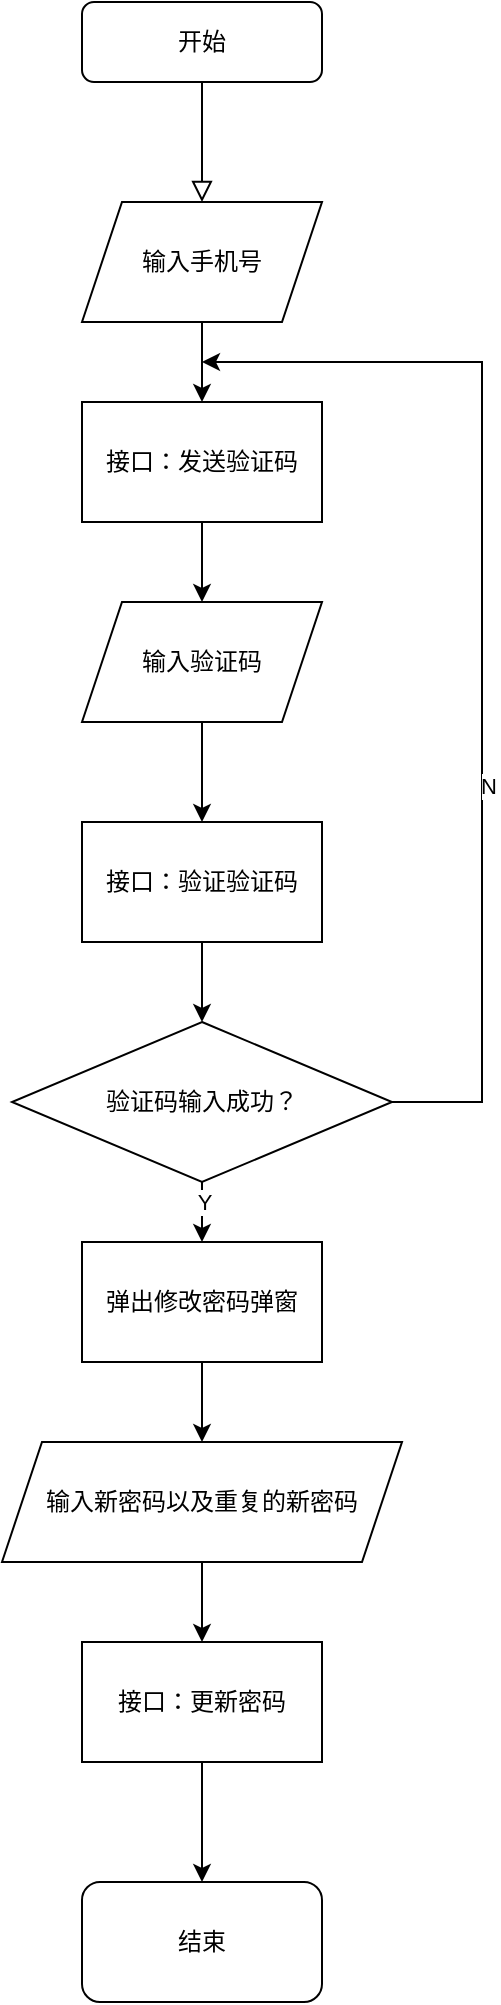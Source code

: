 <mxfile version="14.6.13" type="device"><diagram id="C5RBs43oDa-KdzZeNtuy" name="Page-1"><mxGraphModel dx="1106" dy="1572" grid="1" gridSize="10" guides="1" tooltips="1" connect="1" arrows="1" fold="1" page="1" pageScale="1" pageWidth="827" pageHeight="1169" math="0" shadow="0"><root><mxCell id="WIyWlLk6GJQsqaUBKTNV-0"/><mxCell id="WIyWlLk6GJQsqaUBKTNV-1" parent="WIyWlLk6GJQsqaUBKTNV-0"/><mxCell id="WIyWlLk6GJQsqaUBKTNV-2" value="" style="rounded=0;html=1;jettySize=auto;orthogonalLoop=1;fontSize=11;endArrow=block;endFill=0;endSize=8;strokeWidth=1;shadow=0;labelBackgroundColor=none;edgeStyle=orthogonalEdgeStyle;" parent="WIyWlLk6GJQsqaUBKTNV-1" source="WIyWlLk6GJQsqaUBKTNV-3" edge="1"><mxGeometry relative="1" as="geometry"><mxPoint x="220" y="170" as="targetPoint"/></mxGeometry></mxCell><mxCell id="WIyWlLk6GJQsqaUBKTNV-3" value="开始" style="rounded=1;whiteSpace=wrap;html=1;fontSize=12;glass=0;strokeWidth=1;shadow=0;" parent="WIyWlLk6GJQsqaUBKTNV-1" vertex="1"><mxGeometry x="160" y="70" width="120" height="40" as="geometry"/></mxCell><mxCell id="gztrq2h7yLM0xsImgBvt-2" style="edgeStyle=orthogonalEdgeStyle;rounded=0;orthogonalLoop=1;jettySize=auto;html=1;entryX=0.5;entryY=0;entryDx=0;entryDy=0;" parent="WIyWlLk6GJQsqaUBKTNV-1" source="gztrq2h7yLM0xsImgBvt-0" target="gztrq2h7yLM0xsImgBvt-1" edge="1"><mxGeometry relative="1" as="geometry"/></mxCell><mxCell id="gztrq2h7yLM0xsImgBvt-0" value="输入手机号" style="shape=parallelogram;perimeter=parallelogramPerimeter;whiteSpace=wrap;html=1;fixedSize=1;" parent="WIyWlLk6GJQsqaUBKTNV-1" vertex="1"><mxGeometry x="160" y="170" width="120" height="60" as="geometry"/></mxCell><mxCell id="gztrq2h7yLM0xsImgBvt-4" style="edgeStyle=orthogonalEdgeStyle;rounded=0;orthogonalLoop=1;jettySize=auto;html=1;" parent="WIyWlLk6GJQsqaUBKTNV-1" source="gztrq2h7yLM0xsImgBvt-1" target="gztrq2h7yLM0xsImgBvt-3" edge="1"><mxGeometry relative="1" as="geometry"/></mxCell><mxCell id="gztrq2h7yLM0xsImgBvt-1" value="接口：发送验证码" style="rounded=0;whiteSpace=wrap;html=1;" parent="WIyWlLk6GJQsqaUBKTNV-1" vertex="1"><mxGeometry x="160" y="270" width="120" height="60" as="geometry"/></mxCell><mxCell id="gztrq2h7yLM0xsImgBvt-22" style="edgeStyle=orthogonalEdgeStyle;rounded=0;orthogonalLoop=1;jettySize=auto;html=1;entryX=0.5;entryY=0;entryDx=0;entryDy=0;" parent="WIyWlLk6GJQsqaUBKTNV-1" source="gztrq2h7yLM0xsImgBvt-3" target="gztrq2h7yLM0xsImgBvt-5" edge="1"><mxGeometry relative="1" as="geometry"><mxPoint x="220" y="470" as="targetPoint"/></mxGeometry></mxCell><mxCell id="gztrq2h7yLM0xsImgBvt-3" value="输入验证码" style="shape=parallelogram;perimeter=parallelogramPerimeter;whiteSpace=wrap;html=1;fixedSize=1;" parent="WIyWlLk6GJQsqaUBKTNV-1" vertex="1"><mxGeometry x="160" y="370" width="120" height="60" as="geometry"/></mxCell><mxCell id="gztrq2h7yLM0xsImgBvt-8" style="edgeStyle=orthogonalEdgeStyle;rounded=0;orthogonalLoop=1;jettySize=auto;html=1;" parent="WIyWlLk6GJQsqaUBKTNV-1" source="gztrq2h7yLM0xsImgBvt-5" target="gztrq2h7yLM0xsImgBvt-7" edge="1"><mxGeometry relative="1" as="geometry"/></mxCell><mxCell id="gztrq2h7yLM0xsImgBvt-5" value="接口：验证验证码" style="rounded=0;whiteSpace=wrap;html=1;" parent="WIyWlLk6GJQsqaUBKTNV-1" vertex="1"><mxGeometry x="160" y="480" width="120" height="60" as="geometry"/></mxCell><mxCell id="gztrq2h7yLM0xsImgBvt-10" style="edgeStyle=orthogonalEdgeStyle;rounded=0;orthogonalLoop=1;jettySize=auto;html=1;" parent="WIyWlLk6GJQsqaUBKTNV-1" source="gztrq2h7yLM0xsImgBvt-7" target="gztrq2h7yLM0xsImgBvt-9" edge="1"><mxGeometry relative="1" as="geometry"/></mxCell><mxCell id="gztrq2h7yLM0xsImgBvt-14" value="Y" style="edgeLabel;html=1;align=center;verticalAlign=middle;resizable=0;points=[];" parent="gztrq2h7yLM0xsImgBvt-10" vertex="1" connectable="0"><mxGeometry x="0.2" y="1" relative="1" as="geometry"><mxPoint as="offset"/></mxGeometry></mxCell><mxCell id="RLbiJRxXdq7Do7kAuMut-0" style="edgeStyle=orthogonalEdgeStyle;rounded=0;orthogonalLoop=1;jettySize=auto;html=1;" edge="1" parent="WIyWlLk6GJQsqaUBKTNV-1" source="gztrq2h7yLM0xsImgBvt-7"><mxGeometry relative="1" as="geometry"><mxPoint x="220" y="250" as="targetPoint"/><Array as="points"><mxPoint x="360" y="620"/><mxPoint x="360" y="250"/></Array></mxGeometry></mxCell><mxCell id="RLbiJRxXdq7Do7kAuMut-1" value="N" style="edgeLabel;html=1;align=center;verticalAlign=middle;resizable=0;points=[];" vertex="1" connectable="0" parent="RLbiJRxXdq7Do7kAuMut-0"><mxGeometry x="-0.269" y="-3" relative="1" as="geometry"><mxPoint as="offset"/></mxGeometry></mxCell><mxCell id="gztrq2h7yLM0xsImgBvt-7" value="验证码输入成功？" style="rhombus;whiteSpace=wrap;html=1;" parent="WIyWlLk6GJQsqaUBKTNV-1" vertex="1"><mxGeometry x="125" y="580" width="190" height="80" as="geometry"/></mxCell><mxCell id="gztrq2h7yLM0xsImgBvt-13" style="edgeStyle=orthogonalEdgeStyle;rounded=0;orthogonalLoop=1;jettySize=auto;html=1;entryX=0.5;entryY=0;entryDx=0;entryDy=0;" parent="WIyWlLk6GJQsqaUBKTNV-1" source="gztrq2h7yLM0xsImgBvt-9" target="gztrq2h7yLM0xsImgBvt-12" edge="1"><mxGeometry relative="1" as="geometry"/></mxCell><mxCell id="gztrq2h7yLM0xsImgBvt-9" value="弹出修改密码弹窗" style="rounded=0;whiteSpace=wrap;html=1;" parent="WIyWlLk6GJQsqaUBKTNV-1" vertex="1"><mxGeometry x="160" y="690" width="120" height="60" as="geometry"/></mxCell><mxCell id="gztrq2h7yLM0xsImgBvt-16" style="edgeStyle=orthogonalEdgeStyle;rounded=0;orthogonalLoop=1;jettySize=auto;html=1;entryX=0.5;entryY=0;entryDx=0;entryDy=0;" parent="WIyWlLk6GJQsqaUBKTNV-1" source="gztrq2h7yLM0xsImgBvt-12" edge="1"><mxGeometry relative="1" as="geometry"><mxPoint x="220" y="890" as="targetPoint"/></mxGeometry></mxCell><mxCell id="gztrq2h7yLM0xsImgBvt-12" value="输入新密码以及重复的新密码" style="shape=parallelogram;perimeter=parallelogramPerimeter;whiteSpace=wrap;html=1;fixedSize=1;" parent="WIyWlLk6GJQsqaUBKTNV-1" vertex="1"><mxGeometry x="120" y="790" width="200" height="60" as="geometry"/></mxCell><mxCell id="RLbiJRxXdq7Do7kAuMut-4" style="edgeStyle=orthogonalEdgeStyle;rounded=0;orthogonalLoop=1;jettySize=auto;html=1;" edge="1" parent="WIyWlLk6GJQsqaUBKTNV-1" source="RLbiJRxXdq7Do7kAuMut-2" target="RLbiJRxXdq7Do7kAuMut-3"><mxGeometry relative="1" as="geometry"/></mxCell><mxCell id="RLbiJRxXdq7Do7kAuMut-2" value="接口：更新密码" style="rounded=0;whiteSpace=wrap;html=1;" vertex="1" parent="WIyWlLk6GJQsqaUBKTNV-1"><mxGeometry x="160" y="890" width="120" height="60" as="geometry"/></mxCell><mxCell id="RLbiJRxXdq7Do7kAuMut-3" value="结束" style="rounded=1;whiteSpace=wrap;html=1;" vertex="1" parent="WIyWlLk6GJQsqaUBKTNV-1"><mxGeometry x="160" y="1010" width="120" height="60" as="geometry"/></mxCell></root></mxGraphModel></diagram></mxfile>
